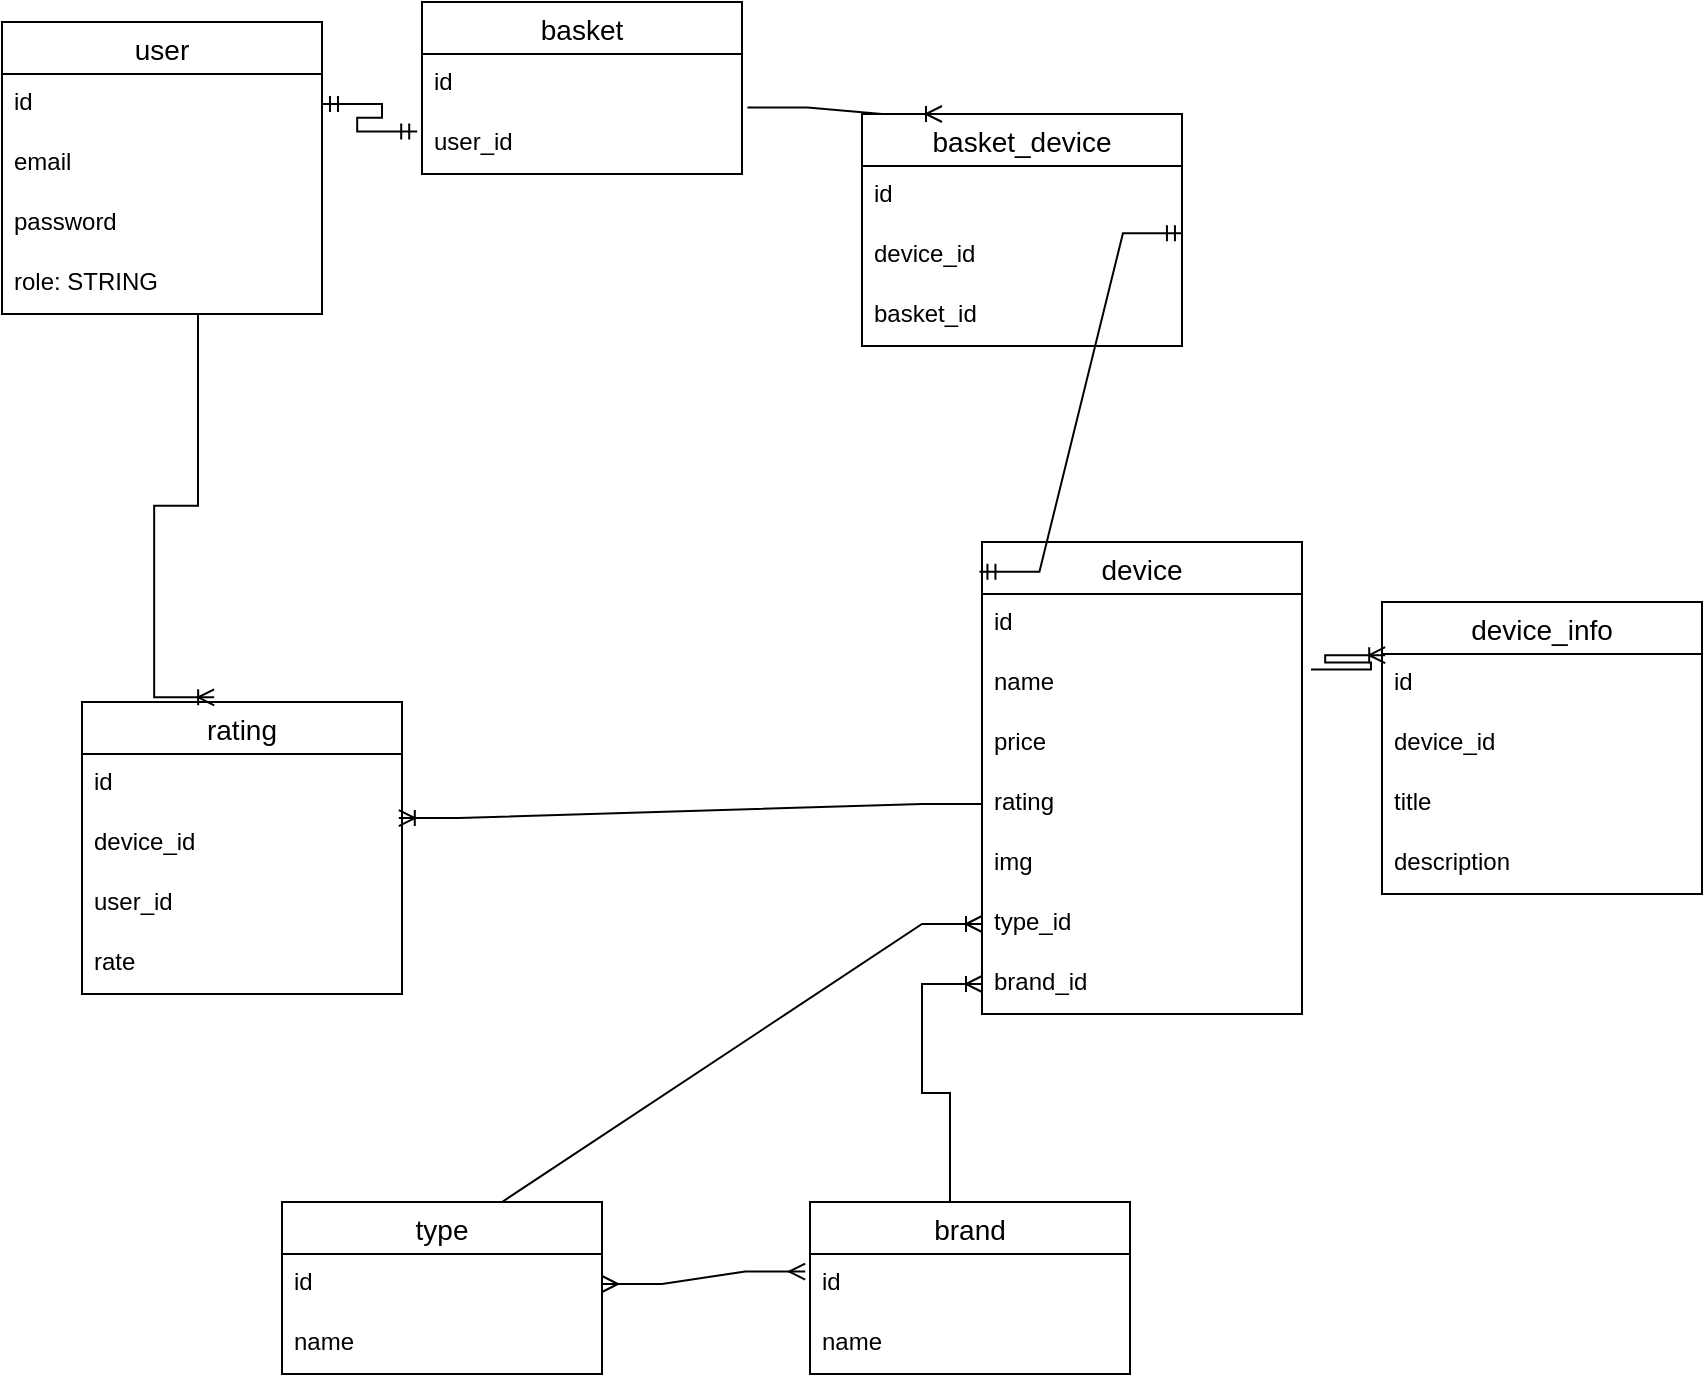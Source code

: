 <mxfile version="23.1.5" type="device">
  <diagram id="eQElAanwzDxWYjL0wi4y" name="Page-1">
    <mxGraphModel dx="1002" dy="535" grid="1" gridSize="10" guides="1" tooltips="1" connect="1" arrows="1" fold="1" page="1" pageScale="1" pageWidth="827" pageHeight="1169" math="0" shadow="0">
      <root>
        <mxCell id="0" />
        <mxCell id="1" parent="0" />
        <mxCell id="Uy_8-pj0WceGBAzQDrXh-1" value="user" style="swimlane;fontStyle=0;childLayout=stackLayout;horizontal=1;startSize=26;horizontalStack=0;resizeParent=1;resizeParentMax=0;resizeLast=0;collapsible=1;marginBottom=0;align=center;fontSize=14;" vertex="1" parent="1">
          <mxGeometry x="10" y="20" width="160" height="146" as="geometry" />
        </mxCell>
        <mxCell id="Uy_8-pj0WceGBAzQDrXh-2" value="id" style="text;strokeColor=none;fillColor=none;spacingLeft=4;spacingRight=4;overflow=hidden;rotatable=0;points=[[0,0.5],[1,0.5]];portConstraint=eastwest;fontSize=12;whiteSpace=wrap;html=1;" vertex="1" parent="Uy_8-pj0WceGBAzQDrXh-1">
          <mxGeometry y="26" width="160" height="30" as="geometry" />
        </mxCell>
        <mxCell id="Uy_8-pj0WceGBAzQDrXh-3" value="email" style="text;strokeColor=none;fillColor=none;spacingLeft=4;spacingRight=4;overflow=hidden;rotatable=0;points=[[0,0.5],[1,0.5]];portConstraint=eastwest;fontSize=12;whiteSpace=wrap;html=1;" vertex="1" parent="Uy_8-pj0WceGBAzQDrXh-1">
          <mxGeometry y="56" width="160" height="30" as="geometry" />
        </mxCell>
        <mxCell id="Uy_8-pj0WceGBAzQDrXh-4" value="password" style="text;strokeColor=none;fillColor=none;spacingLeft=4;spacingRight=4;overflow=hidden;rotatable=0;points=[[0,0.5],[1,0.5]];portConstraint=eastwest;fontSize=12;whiteSpace=wrap;html=1;" vertex="1" parent="Uy_8-pj0WceGBAzQDrXh-1">
          <mxGeometry y="86" width="160" height="30" as="geometry" />
        </mxCell>
        <mxCell id="Uy_8-pj0WceGBAzQDrXh-5" value="role: STRING" style="text;strokeColor=none;fillColor=none;spacingLeft=4;spacingRight=4;overflow=hidden;rotatable=0;points=[[0,0.5],[1,0.5]];portConstraint=eastwest;fontSize=12;whiteSpace=wrap;html=1;" vertex="1" parent="Uy_8-pj0WceGBAzQDrXh-1">
          <mxGeometry y="116" width="160" height="30" as="geometry" />
        </mxCell>
        <mxCell id="Uy_8-pj0WceGBAzQDrXh-6" value="basket" style="swimlane;fontStyle=0;childLayout=stackLayout;horizontal=1;startSize=26;horizontalStack=0;resizeParent=1;resizeParentMax=0;resizeLast=0;collapsible=1;marginBottom=0;align=center;fontSize=14;" vertex="1" parent="1">
          <mxGeometry x="220" y="10" width="160" height="86" as="geometry" />
        </mxCell>
        <mxCell id="Uy_8-pj0WceGBAzQDrXh-7" value="id" style="text;strokeColor=none;fillColor=none;spacingLeft=4;spacingRight=4;overflow=hidden;rotatable=0;points=[[0,0.5],[1,0.5]];portConstraint=eastwest;fontSize=12;whiteSpace=wrap;html=1;" vertex="1" parent="Uy_8-pj0WceGBAzQDrXh-6">
          <mxGeometry y="26" width="160" height="30" as="geometry" />
        </mxCell>
        <mxCell id="Uy_8-pj0WceGBAzQDrXh-10" value="user_id" style="text;strokeColor=none;fillColor=none;spacingLeft=4;spacingRight=4;overflow=hidden;rotatable=0;points=[[0,0.5],[1,0.5]];portConstraint=eastwest;fontSize=12;whiteSpace=wrap;html=1;" vertex="1" parent="Uy_8-pj0WceGBAzQDrXh-6">
          <mxGeometry y="56" width="160" height="30" as="geometry" />
        </mxCell>
        <mxCell id="Uy_8-pj0WceGBAzQDrXh-11" value="" style="edgeStyle=entityRelationEdgeStyle;fontSize=12;html=1;endArrow=ERmandOne;startArrow=ERmandOne;rounded=0;exitX=1;exitY=0.5;exitDx=0;exitDy=0;entryX=-0.015;entryY=0.293;entryDx=0;entryDy=0;entryPerimeter=0;" edge="1" parent="1" source="Uy_8-pj0WceGBAzQDrXh-2" target="Uy_8-pj0WceGBAzQDrXh-10">
          <mxGeometry width="100" height="100" relative="1" as="geometry">
            <mxPoint x="360" y="330" as="sourcePoint" />
            <mxPoint x="460" y="230" as="targetPoint" />
          </mxGeometry>
        </mxCell>
        <mxCell id="Uy_8-pj0WceGBAzQDrXh-13" value="device" style="swimlane;fontStyle=0;childLayout=stackLayout;horizontal=1;startSize=26;horizontalStack=0;resizeParent=1;resizeParentMax=0;resizeLast=0;collapsible=1;marginBottom=0;align=center;fontSize=14;" vertex="1" parent="1">
          <mxGeometry x="500" y="280" width="160" height="236" as="geometry" />
        </mxCell>
        <mxCell id="Uy_8-pj0WceGBAzQDrXh-14" value="id" style="text;strokeColor=none;fillColor=none;spacingLeft=4;spacingRight=4;overflow=hidden;rotatable=0;points=[[0,0.5],[1,0.5]];portConstraint=eastwest;fontSize=12;whiteSpace=wrap;html=1;" vertex="1" parent="Uy_8-pj0WceGBAzQDrXh-13">
          <mxGeometry y="26" width="160" height="30" as="geometry" />
        </mxCell>
        <mxCell id="Uy_8-pj0WceGBAzQDrXh-15" value="name&lt;span style=&quot;white-space: pre;&quot;&gt;&#x9;&lt;/span&gt;" style="text;strokeColor=none;fillColor=none;spacingLeft=4;spacingRight=4;overflow=hidden;rotatable=0;points=[[0,0.5],[1,0.5]];portConstraint=eastwest;fontSize=12;whiteSpace=wrap;html=1;" vertex="1" parent="Uy_8-pj0WceGBAzQDrXh-13">
          <mxGeometry y="56" width="160" height="30" as="geometry" />
        </mxCell>
        <mxCell id="Uy_8-pj0WceGBAzQDrXh-16" value="price&lt;div&gt;&lt;br/&gt;&lt;/div&gt;" style="text;strokeColor=none;fillColor=none;spacingLeft=4;spacingRight=4;overflow=hidden;rotatable=0;points=[[0,0.5],[1,0.5]];portConstraint=eastwest;fontSize=12;whiteSpace=wrap;html=1;" vertex="1" parent="Uy_8-pj0WceGBAzQDrXh-13">
          <mxGeometry y="86" width="160" height="30" as="geometry" />
        </mxCell>
        <mxCell id="Uy_8-pj0WceGBAzQDrXh-18" value="rating" style="text;strokeColor=none;fillColor=none;spacingLeft=4;spacingRight=4;overflow=hidden;rotatable=0;points=[[0,0.5],[1,0.5]];portConstraint=eastwest;fontSize=12;whiteSpace=wrap;html=1;" vertex="1" parent="Uy_8-pj0WceGBAzQDrXh-13">
          <mxGeometry y="116" width="160" height="30" as="geometry" />
        </mxCell>
        <mxCell id="Uy_8-pj0WceGBAzQDrXh-17" value="img" style="text;strokeColor=none;fillColor=none;spacingLeft=4;spacingRight=4;overflow=hidden;rotatable=0;points=[[0,0.5],[1,0.5]];portConstraint=eastwest;fontSize=12;whiteSpace=wrap;html=1;" vertex="1" parent="Uy_8-pj0WceGBAzQDrXh-13">
          <mxGeometry y="146" width="160" height="30" as="geometry" />
        </mxCell>
        <mxCell id="Uy_8-pj0WceGBAzQDrXh-19" value="type_id" style="text;strokeColor=none;fillColor=none;spacingLeft=4;spacingRight=4;overflow=hidden;rotatable=0;points=[[0,0.5],[1,0.5]];portConstraint=eastwest;fontSize=12;whiteSpace=wrap;html=1;" vertex="1" parent="Uy_8-pj0WceGBAzQDrXh-13">
          <mxGeometry y="176" width="160" height="30" as="geometry" />
        </mxCell>
        <mxCell id="Uy_8-pj0WceGBAzQDrXh-20" value="brand_id" style="text;strokeColor=none;fillColor=none;spacingLeft=4;spacingRight=4;overflow=hidden;rotatable=0;points=[[0,0.5],[1,0.5]];portConstraint=eastwest;fontSize=12;whiteSpace=wrap;html=1;" vertex="1" parent="Uy_8-pj0WceGBAzQDrXh-13">
          <mxGeometry y="206" width="160" height="30" as="geometry" />
        </mxCell>
        <mxCell id="Uy_8-pj0WceGBAzQDrXh-34" value="type" style="swimlane;fontStyle=0;childLayout=stackLayout;horizontal=1;startSize=26;horizontalStack=0;resizeParent=1;resizeParentMax=0;resizeLast=0;collapsible=1;marginBottom=0;align=center;fontSize=14;" vertex="1" parent="1">
          <mxGeometry x="150" y="610" width="160" height="86" as="geometry" />
        </mxCell>
        <mxCell id="Uy_8-pj0WceGBAzQDrXh-35" value="id" style="text;strokeColor=none;fillColor=none;spacingLeft=4;spacingRight=4;overflow=hidden;rotatable=0;points=[[0,0.5],[1,0.5]];portConstraint=eastwest;fontSize=12;whiteSpace=wrap;html=1;" vertex="1" parent="Uy_8-pj0WceGBAzQDrXh-34">
          <mxGeometry y="26" width="160" height="30" as="geometry" />
        </mxCell>
        <mxCell id="Uy_8-pj0WceGBAzQDrXh-36" value="name" style="text;strokeColor=none;fillColor=none;spacingLeft=4;spacingRight=4;overflow=hidden;rotatable=0;points=[[0,0.5],[1,0.5]];portConstraint=eastwest;fontSize=12;whiteSpace=wrap;html=1;" vertex="1" parent="Uy_8-pj0WceGBAzQDrXh-34">
          <mxGeometry y="56" width="160" height="30" as="geometry" />
        </mxCell>
        <mxCell id="Uy_8-pj0WceGBAzQDrXh-51" value="brand" style="swimlane;fontStyle=0;childLayout=stackLayout;horizontal=1;startSize=26;horizontalStack=0;resizeParent=1;resizeParentMax=0;resizeLast=0;collapsible=1;marginBottom=0;align=center;fontSize=14;" vertex="1" parent="1">
          <mxGeometry x="414" y="610" width="160" height="86" as="geometry" />
        </mxCell>
        <mxCell id="Uy_8-pj0WceGBAzQDrXh-52" value="id" style="text;strokeColor=none;fillColor=none;spacingLeft=4;spacingRight=4;overflow=hidden;rotatable=0;points=[[0,0.5],[1,0.5]];portConstraint=eastwest;fontSize=12;whiteSpace=wrap;html=1;" vertex="1" parent="Uy_8-pj0WceGBAzQDrXh-51">
          <mxGeometry y="26" width="160" height="30" as="geometry" />
        </mxCell>
        <mxCell id="Uy_8-pj0WceGBAzQDrXh-53" value="name" style="text;strokeColor=none;fillColor=none;spacingLeft=4;spacingRight=4;overflow=hidden;rotatable=0;points=[[0,0.5],[1,0.5]];portConstraint=eastwest;fontSize=12;whiteSpace=wrap;html=1;" vertex="1" parent="Uy_8-pj0WceGBAzQDrXh-51">
          <mxGeometry y="56" width="160" height="30" as="geometry" />
        </mxCell>
        <mxCell id="Uy_8-pj0WceGBAzQDrXh-55" value="" style="edgeStyle=entityRelationEdgeStyle;fontSize=12;html=1;endArrow=ERoneToMany;rounded=0;exitX=0.5;exitY=0;exitDx=0;exitDy=0;" edge="1" parent="1" source="Uy_8-pj0WceGBAzQDrXh-34" target="Uy_8-pj0WceGBAzQDrXh-19">
          <mxGeometry width="100" height="100" relative="1" as="geometry">
            <mxPoint x="360" y="330" as="sourcePoint" />
            <mxPoint x="460" y="230" as="targetPoint" />
          </mxGeometry>
        </mxCell>
        <mxCell id="Uy_8-pj0WceGBAzQDrXh-57" value="" style="edgeStyle=entityRelationEdgeStyle;fontSize=12;html=1;endArrow=ERmany;startArrow=ERmany;rounded=0;exitX=1;exitY=0.5;exitDx=0;exitDy=0;entryX=-0.015;entryY=0.293;entryDx=0;entryDy=0;entryPerimeter=0;" edge="1" parent="1" source="Uy_8-pj0WceGBAzQDrXh-35" target="Uy_8-pj0WceGBAzQDrXh-52">
          <mxGeometry width="100" height="100" relative="1" as="geometry">
            <mxPoint x="360" y="330" as="sourcePoint" />
            <mxPoint x="460" y="230" as="targetPoint" />
          </mxGeometry>
        </mxCell>
        <mxCell id="Uy_8-pj0WceGBAzQDrXh-58" value="" style="edgeStyle=entityRelationEdgeStyle;fontSize=12;html=1;endArrow=ERoneToMany;rounded=0;exitX=0.25;exitY=0;exitDx=0;exitDy=0;" edge="1" parent="1" source="Uy_8-pj0WceGBAzQDrXh-51" target="Uy_8-pj0WceGBAzQDrXh-20">
          <mxGeometry width="100" height="100" relative="1" as="geometry">
            <mxPoint x="360" y="330" as="sourcePoint" />
            <mxPoint x="460" y="230" as="targetPoint" />
            <Array as="points">
              <mxPoint x="590" y="230" />
            </Array>
          </mxGeometry>
        </mxCell>
        <mxCell id="Uy_8-pj0WceGBAzQDrXh-59" value="device_info" style="swimlane;fontStyle=0;childLayout=stackLayout;horizontal=1;startSize=26;horizontalStack=0;resizeParent=1;resizeParentMax=0;resizeLast=0;collapsible=1;marginBottom=0;align=center;fontSize=14;" vertex="1" parent="1">
          <mxGeometry x="700" y="310" width="160" height="146" as="geometry" />
        </mxCell>
        <mxCell id="Uy_8-pj0WceGBAzQDrXh-60" value="id" style="text;strokeColor=none;fillColor=none;spacingLeft=4;spacingRight=4;overflow=hidden;rotatable=0;points=[[0,0.5],[1,0.5]];portConstraint=eastwest;fontSize=12;whiteSpace=wrap;html=1;" vertex="1" parent="Uy_8-pj0WceGBAzQDrXh-59">
          <mxGeometry y="26" width="160" height="30" as="geometry" />
        </mxCell>
        <mxCell id="Uy_8-pj0WceGBAzQDrXh-61" value="device_id" style="text;strokeColor=none;fillColor=none;spacingLeft=4;spacingRight=4;overflow=hidden;rotatable=0;points=[[0,0.5],[1,0.5]];portConstraint=eastwest;fontSize=12;whiteSpace=wrap;html=1;" vertex="1" parent="Uy_8-pj0WceGBAzQDrXh-59">
          <mxGeometry y="56" width="160" height="30" as="geometry" />
        </mxCell>
        <mxCell id="Uy_8-pj0WceGBAzQDrXh-62" value="title" style="text;strokeColor=none;fillColor=none;spacingLeft=4;spacingRight=4;overflow=hidden;rotatable=0;points=[[0,0.5],[1,0.5]];portConstraint=eastwest;fontSize=12;whiteSpace=wrap;html=1;" vertex="1" parent="Uy_8-pj0WceGBAzQDrXh-59">
          <mxGeometry y="86" width="160" height="30" as="geometry" />
        </mxCell>
        <mxCell id="Uy_8-pj0WceGBAzQDrXh-63" value="description" style="text;strokeColor=none;fillColor=none;spacingLeft=4;spacingRight=4;overflow=hidden;rotatable=0;points=[[0,0.5],[1,0.5]];portConstraint=eastwest;fontSize=12;whiteSpace=wrap;html=1;" vertex="1" parent="Uy_8-pj0WceGBAzQDrXh-59">
          <mxGeometry y="116" width="160" height="30" as="geometry" />
        </mxCell>
        <mxCell id="Uy_8-pj0WceGBAzQDrXh-67" value="" style="edgeStyle=entityRelationEdgeStyle;fontSize=12;html=1;endArrow=ERoneToMany;rounded=0;exitX=1.028;exitY=0.26;exitDx=0;exitDy=0;exitPerimeter=0;entryX=0.01;entryY=0.02;entryDx=0;entryDy=0;entryPerimeter=0;" edge="1" parent="1" source="Uy_8-pj0WceGBAzQDrXh-15" target="Uy_8-pj0WceGBAzQDrXh-60">
          <mxGeometry width="100" height="100" relative="1" as="geometry">
            <mxPoint x="280" y="330" as="sourcePoint" />
            <mxPoint x="380" y="230" as="targetPoint" />
          </mxGeometry>
        </mxCell>
        <mxCell id="Uy_8-pj0WceGBAzQDrXh-68" value="basket_device" style="swimlane;fontStyle=0;childLayout=stackLayout;horizontal=1;startSize=26;horizontalStack=0;resizeParent=1;resizeParentMax=0;resizeLast=0;collapsible=1;marginBottom=0;align=center;fontSize=14;" vertex="1" parent="1">
          <mxGeometry x="440" y="66" width="160" height="116" as="geometry" />
        </mxCell>
        <mxCell id="Uy_8-pj0WceGBAzQDrXh-69" value="id" style="text;strokeColor=none;fillColor=none;spacingLeft=4;spacingRight=4;overflow=hidden;rotatable=0;points=[[0,0.5],[1,0.5]];portConstraint=eastwest;fontSize=12;whiteSpace=wrap;html=1;" vertex="1" parent="Uy_8-pj0WceGBAzQDrXh-68">
          <mxGeometry y="26" width="160" height="30" as="geometry" />
        </mxCell>
        <mxCell id="Uy_8-pj0WceGBAzQDrXh-70" value="device_id" style="text;strokeColor=none;fillColor=none;spacingLeft=4;spacingRight=4;overflow=hidden;rotatable=0;points=[[0,0.5],[1,0.5]];portConstraint=eastwest;fontSize=12;whiteSpace=wrap;html=1;" vertex="1" parent="Uy_8-pj0WceGBAzQDrXh-68">
          <mxGeometry y="56" width="160" height="30" as="geometry" />
        </mxCell>
        <mxCell id="Uy_8-pj0WceGBAzQDrXh-71" value="basket_id" style="text;strokeColor=none;fillColor=none;spacingLeft=4;spacingRight=4;overflow=hidden;rotatable=0;points=[[0,0.5],[1,0.5]];portConstraint=eastwest;fontSize=12;whiteSpace=wrap;html=1;" vertex="1" parent="Uy_8-pj0WceGBAzQDrXh-68">
          <mxGeometry y="86" width="160" height="30" as="geometry" />
        </mxCell>
        <mxCell id="Uy_8-pj0WceGBAzQDrXh-72" value="" style="edgeStyle=entityRelationEdgeStyle;fontSize=12;html=1;endArrow=ERoneToMany;rounded=0;exitX=1.017;exitY=-0.107;exitDx=0;exitDy=0;exitPerimeter=0;entryX=0.25;entryY=0;entryDx=0;entryDy=0;" edge="1" parent="1" source="Uy_8-pj0WceGBAzQDrXh-10" target="Uy_8-pj0WceGBAzQDrXh-68">
          <mxGeometry width="100" height="100" relative="1" as="geometry">
            <mxPoint x="280" y="240" as="sourcePoint" />
            <mxPoint x="380" y="140" as="targetPoint" />
          </mxGeometry>
        </mxCell>
        <mxCell id="Uy_8-pj0WceGBAzQDrXh-73" value="" style="edgeStyle=entityRelationEdgeStyle;fontSize=12;html=1;endArrow=ERmandOne;startArrow=ERmandOne;rounded=0;exitX=1.003;exitY=0.12;exitDx=0;exitDy=0;exitPerimeter=0;entryX=-0.008;entryY=0.063;entryDx=0;entryDy=0;entryPerimeter=0;" edge="1" parent="1" source="Uy_8-pj0WceGBAzQDrXh-70" target="Uy_8-pj0WceGBAzQDrXh-13">
          <mxGeometry width="100" height="100" relative="1" as="geometry">
            <mxPoint x="280" y="240" as="sourcePoint" />
            <mxPoint x="380" y="140" as="targetPoint" />
          </mxGeometry>
        </mxCell>
        <mxCell id="Uy_8-pj0WceGBAzQDrXh-74" value="rating" style="swimlane;fontStyle=0;childLayout=stackLayout;horizontal=1;startSize=26;horizontalStack=0;resizeParent=1;resizeParentMax=0;resizeLast=0;collapsible=1;marginBottom=0;align=center;fontSize=14;" vertex="1" parent="1">
          <mxGeometry x="50" y="360" width="160" height="146" as="geometry" />
        </mxCell>
        <mxCell id="Uy_8-pj0WceGBAzQDrXh-75" value="id" style="text;strokeColor=none;fillColor=none;spacingLeft=4;spacingRight=4;overflow=hidden;rotatable=0;points=[[0,0.5],[1,0.5]];portConstraint=eastwest;fontSize=12;whiteSpace=wrap;html=1;" vertex="1" parent="Uy_8-pj0WceGBAzQDrXh-74">
          <mxGeometry y="26" width="160" height="30" as="geometry" />
        </mxCell>
        <mxCell id="Uy_8-pj0WceGBAzQDrXh-76" value="device_id" style="text;strokeColor=none;fillColor=none;spacingLeft=4;spacingRight=4;overflow=hidden;rotatable=0;points=[[0,0.5],[1,0.5]];portConstraint=eastwest;fontSize=12;whiteSpace=wrap;html=1;" vertex="1" parent="Uy_8-pj0WceGBAzQDrXh-74">
          <mxGeometry y="56" width="160" height="30" as="geometry" />
        </mxCell>
        <mxCell id="Uy_8-pj0WceGBAzQDrXh-77" value="user_id" style="text;strokeColor=none;fillColor=none;spacingLeft=4;spacingRight=4;overflow=hidden;rotatable=0;points=[[0,0.5],[1,0.5]];portConstraint=eastwest;fontSize=12;whiteSpace=wrap;html=1;" vertex="1" parent="Uy_8-pj0WceGBAzQDrXh-74">
          <mxGeometry y="86" width="160" height="30" as="geometry" />
        </mxCell>
        <mxCell id="Uy_8-pj0WceGBAzQDrXh-78" value="rate" style="text;strokeColor=none;fillColor=none;spacingLeft=4;spacingRight=4;overflow=hidden;rotatable=0;points=[[0,0.5],[1,0.5]];portConstraint=eastwest;fontSize=12;whiteSpace=wrap;html=1;" vertex="1" parent="Uy_8-pj0WceGBAzQDrXh-74">
          <mxGeometry y="116" width="160" height="30" as="geometry" />
        </mxCell>
        <mxCell id="Uy_8-pj0WceGBAzQDrXh-79" value="" style="edgeStyle=entityRelationEdgeStyle;fontSize=12;html=1;endArrow=ERoneToMany;rounded=0;exitX=0.425;exitY=1;exitDx=0;exitDy=0;exitPerimeter=0;entryX=0.413;entryY=-0.016;entryDx=0;entryDy=0;entryPerimeter=0;" edge="1" parent="1" source="Uy_8-pj0WceGBAzQDrXh-5" target="Uy_8-pj0WceGBAzQDrXh-74">
          <mxGeometry width="100" height="100" relative="1" as="geometry">
            <mxPoint x="280" y="330" as="sourcePoint" />
            <mxPoint x="380" y="230" as="targetPoint" />
          </mxGeometry>
        </mxCell>
        <mxCell id="Uy_8-pj0WceGBAzQDrXh-80" value="" style="edgeStyle=entityRelationEdgeStyle;fontSize=12;html=1;endArrow=ERoneToMany;rounded=0;exitX=0;exitY=0.5;exitDx=0;exitDy=0;entryX=0.99;entryY=0.067;entryDx=0;entryDy=0;entryPerimeter=0;" edge="1" parent="1" source="Uy_8-pj0WceGBAzQDrXh-18" target="Uy_8-pj0WceGBAzQDrXh-76">
          <mxGeometry width="100" height="100" relative="1" as="geometry">
            <mxPoint x="280" y="330" as="sourcePoint" />
            <mxPoint x="380" y="230" as="targetPoint" />
          </mxGeometry>
        </mxCell>
      </root>
    </mxGraphModel>
  </diagram>
</mxfile>
